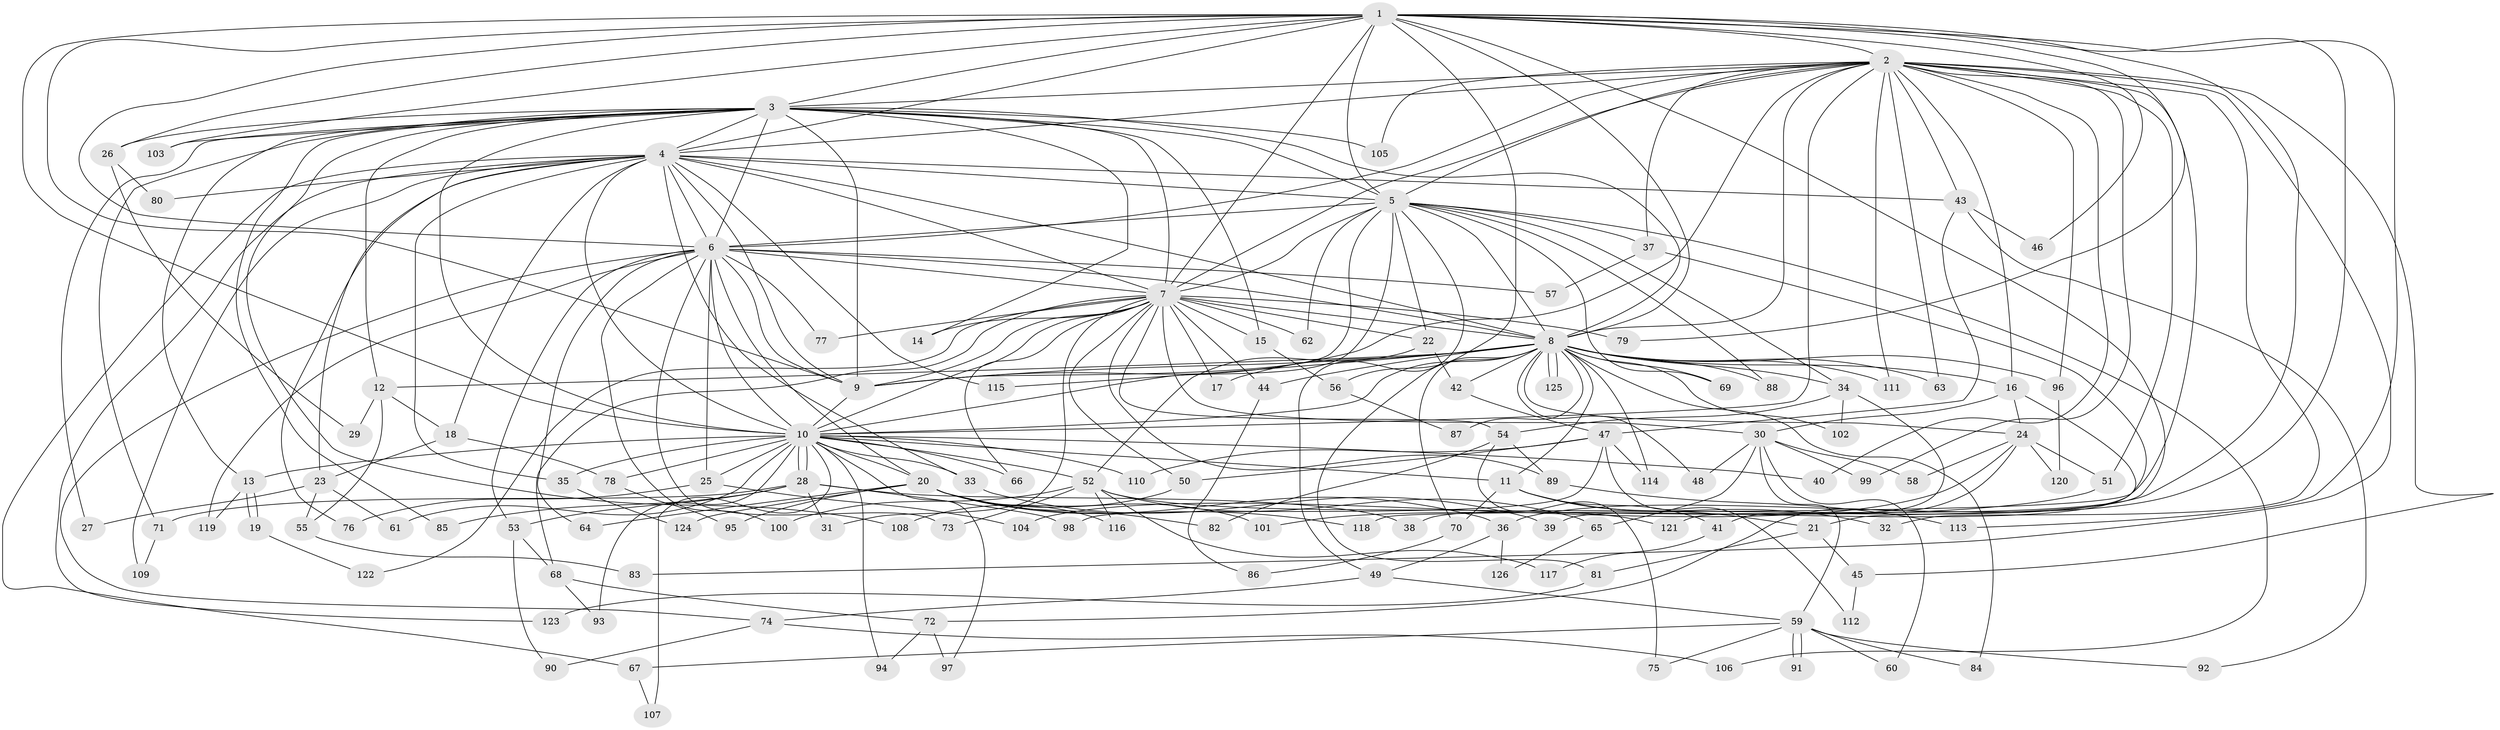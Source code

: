 // Generated by graph-tools (version 1.1) at 2025/44/03/09/25 04:44:17]
// undirected, 126 vertices, 277 edges
graph export_dot {
graph [start="1"]
  node [color=gray90,style=filled];
  1;
  2;
  3;
  4;
  5;
  6;
  7;
  8;
  9;
  10;
  11;
  12;
  13;
  14;
  15;
  16;
  17;
  18;
  19;
  20;
  21;
  22;
  23;
  24;
  25;
  26;
  27;
  28;
  29;
  30;
  31;
  32;
  33;
  34;
  35;
  36;
  37;
  38;
  39;
  40;
  41;
  42;
  43;
  44;
  45;
  46;
  47;
  48;
  49;
  50;
  51;
  52;
  53;
  54;
  55;
  56;
  57;
  58;
  59;
  60;
  61;
  62;
  63;
  64;
  65;
  66;
  67;
  68;
  69;
  70;
  71;
  72;
  73;
  74;
  75;
  76;
  77;
  78;
  79;
  80;
  81;
  82;
  83;
  84;
  85;
  86;
  87;
  88;
  89;
  90;
  91;
  92;
  93;
  94;
  95;
  96;
  97;
  98;
  99;
  100;
  101;
  102;
  103;
  104;
  105;
  106;
  107;
  108;
  109;
  110;
  111;
  112;
  113;
  114;
  115;
  116;
  117;
  118;
  119;
  120;
  121;
  122;
  123;
  124;
  125;
  126;
  1 -- 2;
  1 -- 3;
  1 -- 4;
  1 -- 5;
  1 -- 6;
  1 -- 7;
  1 -- 8;
  1 -- 9;
  1 -- 10;
  1 -- 21;
  1 -- 26;
  1 -- 36;
  1 -- 38;
  1 -- 46;
  1 -- 56;
  1 -- 79;
  1 -- 103;
  1 -- 113;
  2 -- 3;
  2 -- 4;
  2 -- 5;
  2 -- 6;
  2 -- 7;
  2 -- 8;
  2 -- 9;
  2 -- 10;
  2 -- 16;
  2 -- 32;
  2 -- 37;
  2 -- 40;
  2 -- 43;
  2 -- 45;
  2 -- 51;
  2 -- 63;
  2 -- 83;
  2 -- 96;
  2 -- 99;
  2 -- 105;
  2 -- 111;
  2 -- 118;
  3 -- 4;
  3 -- 5;
  3 -- 6;
  3 -- 7;
  3 -- 8;
  3 -- 9;
  3 -- 10;
  3 -- 12;
  3 -- 13;
  3 -- 14;
  3 -- 15;
  3 -- 26;
  3 -- 27;
  3 -- 71;
  3 -- 85;
  3 -- 103;
  3 -- 105;
  3 -- 108;
  4 -- 5;
  4 -- 6;
  4 -- 7;
  4 -- 8;
  4 -- 9;
  4 -- 10;
  4 -- 18;
  4 -- 23;
  4 -- 33;
  4 -- 35;
  4 -- 43;
  4 -- 67;
  4 -- 76;
  4 -- 80;
  4 -- 109;
  4 -- 115;
  4 -- 123;
  5 -- 6;
  5 -- 7;
  5 -- 8;
  5 -- 9;
  5 -- 10;
  5 -- 22;
  5 -- 34;
  5 -- 37;
  5 -- 49;
  5 -- 62;
  5 -- 69;
  5 -- 88;
  5 -- 106;
  6 -- 7;
  6 -- 8;
  6 -- 9;
  6 -- 10;
  6 -- 20;
  6 -- 25;
  6 -- 53;
  6 -- 57;
  6 -- 64;
  6 -- 73;
  6 -- 74;
  6 -- 77;
  6 -- 100;
  6 -- 119;
  7 -- 8;
  7 -- 9;
  7 -- 10;
  7 -- 14;
  7 -- 15;
  7 -- 17;
  7 -- 22;
  7 -- 30;
  7 -- 31;
  7 -- 44;
  7 -- 50;
  7 -- 54;
  7 -- 62;
  7 -- 66;
  7 -- 68;
  7 -- 77;
  7 -- 79;
  7 -- 89;
  7 -- 122;
  8 -- 9;
  8 -- 10;
  8 -- 11;
  8 -- 12;
  8 -- 16;
  8 -- 17;
  8 -- 24;
  8 -- 34;
  8 -- 42;
  8 -- 44;
  8 -- 48;
  8 -- 63;
  8 -- 69;
  8 -- 70;
  8 -- 81;
  8 -- 84;
  8 -- 87;
  8 -- 88;
  8 -- 96;
  8 -- 102;
  8 -- 111;
  8 -- 114;
  8 -- 115;
  8 -- 125;
  8 -- 125;
  9 -- 10;
  10 -- 11;
  10 -- 13;
  10 -- 20;
  10 -- 25;
  10 -- 28;
  10 -- 28;
  10 -- 33;
  10 -- 35;
  10 -- 40;
  10 -- 52;
  10 -- 61;
  10 -- 66;
  10 -- 78;
  10 -- 93;
  10 -- 94;
  10 -- 97;
  10 -- 107;
  10 -- 110;
  11 -- 21;
  11 -- 32;
  11 -- 41;
  11 -- 70;
  12 -- 18;
  12 -- 29;
  12 -- 55;
  13 -- 19;
  13 -- 19;
  13 -- 119;
  15 -- 56;
  16 -- 24;
  16 -- 30;
  16 -- 121;
  18 -- 23;
  18 -- 78;
  19 -- 122;
  20 -- 36;
  20 -- 64;
  20 -- 82;
  20 -- 95;
  20 -- 101;
  20 -- 116;
  20 -- 118;
  20 -- 124;
  21 -- 45;
  21 -- 81;
  22 -- 42;
  22 -- 52;
  23 -- 27;
  23 -- 55;
  23 -- 61;
  24 -- 51;
  24 -- 58;
  24 -- 72;
  24 -- 104;
  24 -- 120;
  25 -- 76;
  25 -- 104;
  26 -- 29;
  26 -- 80;
  28 -- 31;
  28 -- 38;
  28 -- 53;
  28 -- 71;
  28 -- 85;
  28 -- 98;
  30 -- 48;
  30 -- 58;
  30 -- 59;
  30 -- 60;
  30 -- 65;
  30 -- 99;
  33 -- 39;
  34 -- 41;
  34 -- 54;
  34 -- 102;
  35 -- 124;
  36 -- 49;
  36 -- 126;
  37 -- 39;
  37 -- 57;
  41 -- 117;
  42 -- 47;
  43 -- 46;
  43 -- 47;
  43 -- 92;
  44 -- 86;
  45 -- 112;
  47 -- 50;
  47 -- 98;
  47 -- 110;
  47 -- 112;
  47 -- 114;
  49 -- 59;
  49 -- 74;
  50 -- 108;
  51 -- 101;
  52 -- 65;
  52 -- 73;
  52 -- 100;
  52 -- 116;
  52 -- 117;
  52 -- 121;
  53 -- 68;
  53 -- 90;
  54 -- 75;
  54 -- 82;
  54 -- 89;
  55 -- 83;
  56 -- 87;
  59 -- 60;
  59 -- 67;
  59 -- 75;
  59 -- 84;
  59 -- 91;
  59 -- 91;
  59 -- 92;
  65 -- 126;
  67 -- 107;
  68 -- 72;
  68 -- 93;
  70 -- 86;
  71 -- 109;
  72 -- 94;
  72 -- 97;
  74 -- 90;
  74 -- 106;
  78 -- 95;
  81 -- 123;
  89 -- 113;
  96 -- 120;
}
